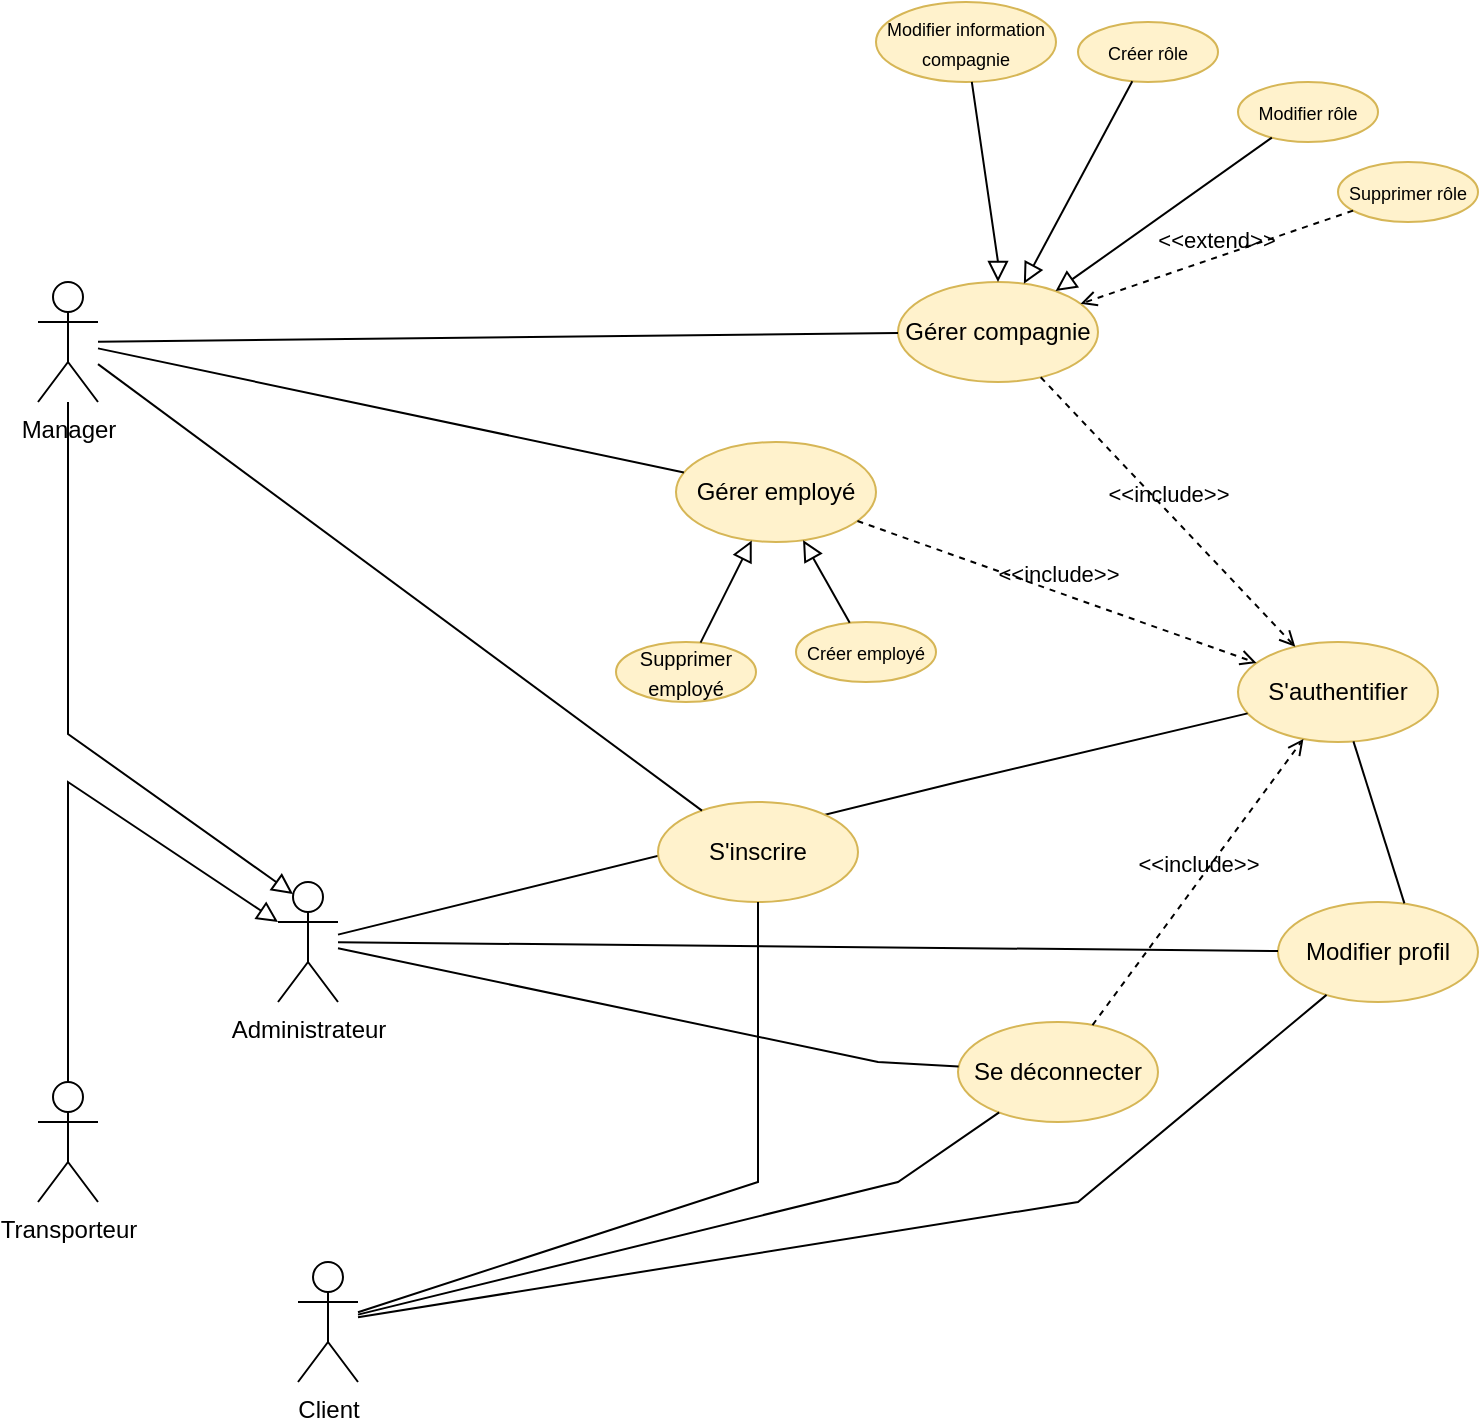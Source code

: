 <mxfile version="21.6.7" type="github">
  <diagram name="Page-1" id="OhFcPtTlOtvvqWhLXs4T">
    <mxGraphModel dx="830" dy="1768" grid="1" gridSize="10" guides="1" tooltips="1" connect="1" arrows="1" fold="1" page="1" pageScale="1" pageWidth="827" pageHeight="1169" math="0" shadow="0">
      <root>
        <mxCell id="0" />
        <mxCell id="1" parent="0" />
        <mxCell id="5n6yjhj8xIpn8MunAipn-1" value="Administrateur" style="shape=umlActor;verticalLabelPosition=bottom;verticalAlign=top;html=1;outlineConnect=0;" vertex="1" parent="1">
          <mxGeometry x="150" y="250" width="30" height="60" as="geometry" />
        </mxCell>
        <mxCell id="5n6yjhj8xIpn8MunAipn-4" value="Transporteur" style="shape=umlActor;verticalLabelPosition=bottom;verticalAlign=top;html=1;" vertex="1" parent="1">
          <mxGeometry x="30" y="350" width="30" height="60" as="geometry" />
        </mxCell>
        <mxCell id="5n6yjhj8xIpn8MunAipn-7" value="" style="endArrow=block;html=1;rounded=0;align=center;verticalAlign=bottom;endFill=0;labelBackgroundColor=none;endSize=8;exitX=0.5;exitY=0;exitDx=0;exitDy=0;exitPerimeter=0;" edge="1" parent="1" source="5n6yjhj8xIpn8MunAipn-4" target="5n6yjhj8xIpn8MunAipn-1">
          <mxGeometry relative="1" as="geometry">
            <mxPoint x="80" y="330" as="sourcePoint" />
            <mxPoint x="240" y="330" as="targetPoint" />
            <Array as="points">
              <mxPoint x="45" y="200" />
            </Array>
          </mxGeometry>
        </mxCell>
        <mxCell id="5n6yjhj8xIpn8MunAipn-8" value="" style="resizable=0;html=1;align=center;verticalAlign=top;labelBackgroundColor=none;" connectable="0" vertex="1" parent="5n6yjhj8xIpn8MunAipn-7">
          <mxGeometry relative="1" as="geometry" />
        </mxCell>
        <mxCell id="5n6yjhj8xIpn8MunAipn-10" value="Client" style="shape=umlActor;verticalLabelPosition=bottom;verticalAlign=top;html=1;" vertex="1" parent="1">
          <mxGeometry x="160" y="440" width="30" height="60" as="geometry" />
        </mxCell>
        <mxCell id="5n6yjhj8xIpn8MunAipn-11" value="S&#39;authentifier" style="ellipse;html=1;whiteSpace=wrap;fillColor=#fff2cc;strokeColor=#d6b656;" vertex="1" parent="1">
          <mxGeometry x="630" y="130" width="100" height="50" as="geometry" />
        </mxCell>
        <mxCell id="5n6yjhj8xIpn8MunAipn-12" value="Manager" style="shape=umlActor;verticalLabelPosition=bottom;verticalAlign=top;html=1;outlineConnect=0;" vertex="1" parent="1">
          <mxGeometry x="30" y="-50" width="30" height="60" as="geometry" />
        </mxCell>
        <mxCell id="5n6yjhj8xIpn8MunAipn-17" value="" style="endArrow=block;html=1;rounded=0;align=center;verticalAlign=bottom;endFill=0;labelBackgroundColor=none;endSize=8;entryX=0.25;entryY=0.1;entryDx=0;entryDy=0;entryPerimeter=0;" edge="1" parent="1" source="5n6yjhj8xIpn8MunAipn-12" target="5n6yjhj8xIpn8MunAipn-1">
          <mxGeometry relative="1" as="geometry">
            <mxPoint x="120" y="220" as="sourcePoint" />
            <mxPoint x="45" y="190" as="targetPoint" />
            <Array as="points">
              <mxPoint x="45" y="176" />
            </Array>
          </mxGeometry>
        </mxCell>
        <mxCell id="5n6yjhj8xIpn8MunAipn-18" value="" style="resizable=0;html=1;align=center;verticalAlign=top;labelBackgroundColor=none;" connectable="0" vertex="1" parent="5n6yjhj8xIpn8MunAipn-17">
          <mxGeometry relative="1" as="geometry" />
        </mxCell>
        <mxCell id="5n6yjhj8xIpn8MunAipn-19" value="" style="endArrow=none;startArrow=none;endFill=0;startFill=0;endSize=8;html=1;verticalAlign=bottom;labelBackgroundColor=none;strokeWidth=1;rounded=0;" edge="1" parent="1" source="5n6yjhj8xIpn8MunAipn-1" target="5n6yjhj8xIpn8MunAipn-11">
          <mxGeometry width="160" relative="1" as="geometry">
            <mxPoint x="120" y="220" as="sourcePoint" />
            <mxPoint x="280" y="220" as="targetPoint" />
            <Array as="points">
              <mxPoint x="490" y="200" />
            </Array>
          </mxGeometry>
        </mxCell>
        <mxCell id="5n6yjhj8xIpn8MunAipn-20" value="S&#39;inscrire" style="ellipse;html=1;whiteSpace=wrap;fillColor=#fff2cc;strokeColor=#d6b656;" vertex="1" parent="1">
          <mxGeometry x="340" y="210" width="100" height="50" as="geometry" />
        </mxCell>
        <mxCell id="5n6yjhj8xIpn8MunAipn-21" value="" style="endArrow=none;startArrow=none;endFill=0;startFill=0;endSize=8;html=1;verticalAlign=bottom;labelBackgroundColor=none;strokeWidth=1;rounded=0;" edge="1" parent="1" source="5n6yjhj8xIpn8MunAipn-12" target="5n6yjhj8xIpn8MunAipn-20">
          <mxGeometry width="160" relative="1" as="geometry">
            <mxPoint x="180" y="200" as="sourcePoint" />
            <mxPoint x="460" y="209" as="targetPoint" />
          </mxGeometry>
        </mxCell>
        <mxCell id="5n6yjhj8xIpn8MunAipn-22" value="" style="endArrow=none;startArrow=none;endFill=0;startFill=0;endSize=8;html=1;verticalAlign=bottom;labelBackgroundColor=none;strokeWidth=1;rounded=0;" edge="1" parent="1" source="5n6yjhj8xIpn8MunAipn-10" target="5n6yjhj8xIpn8MunAipn-20">
          <mxGeometry width="160" relative="1" as="geometry">
            <mxPoint x="190" y="210" as="sourcePoint" />
            <mxPoint x="470" y="219" as="targetPoint" />
            <Array as="points">
              <mxPoint x="390" y="400" />
            </Array>
          </mxGeometry>
        </mxCell>
        <mxCell id="5n6yjhj8xIpn8MunAipn-25" value="Se déconnecter" style="ellipse;html=1;whiteSpace=wrap;fillColor=#fff2cc;strokeColor=#d6b656;" vertex="1" parent="1">
          <mxGeometry x="490" y="320" width="100" height="50" as="geometry" />
        </mxCell>
        <mxCell id="5n6yjhj8xIpn8MunAipn-26" value="" style="endArrow=none;startArrow=none;endFill=0;startFill=0;endSize=8;html=1;verticalAlign=bottom;labelBackgroundColor=none;strokeWidth=1;rounded=0;" edge="1" parent="1" source="5n6yjhj8xIpn8MunAipn-10" target="5n6yjhj8xIpn8MunAipn-25">
          <mxGeometry width="160" relative="1" as="geometry">
            <mxPoint x="120" y="-191" as="sourcePoint" />
            <mxPoint x="392" y="-24" as="targetPoint" />
            <Array as="points">
              <mxPoint x="460" y="400" />
            </Array>
          </mxGeometry>
        </mxCell>
        <mxCell id="5n6yjhj8xIpn8MunAipn-27" value="&amp;lt;&amp;lt;include&amp;gt;&amp;gt;" style="html=1;verticalAlign=bottom;labelBackgroundColor=none;endArrow=open;endFill=0;dashed=1;rounded=0;" edge="1" parent="1" source="5n6yjhj8xIpn8MunAipn-25" target="5n6yjhj8xIpn8MunAipn-11">
          <mxGeometry width="160" relative="1" as="geometry">
            <mxPoint x="330" y="70" as="sourcePoint" />
            <mxPoint x="490" y="70" as="targetPoint" />
          </mxGeometry>
        </mxCell>
        <mxCell id="5n6yjhj8xIpn8MunAipn-28" value="" style="endArrow=none;startArrow=none;endFill=0;startFill=0;endSize=8;html=1;verticalAlign=bottom;labelBackgroundColor=none;strokeWidth=1;rounded=0;" edge="1" parent="1" source="5n6yjhj8xIpn8MunAipn-1" target="5n6yjhj8xIpn8MunAipn-25">
          <mxGeometry width="160" relative="1" as="geometry">
            <mxPoint x="70" y="-11" as="sourcePoint" />
            <mxPoint x="375" y="-40" as="targetPoint" />
            <Array as="points">
              <mxPoint x="450" y="340" />
            </Array>
          </mxGeometry>
        </mxCell>
        <mxCell id="5n6yjhj8xIpn8MunAipn-29" value="Gérer compagnie" style="ellipse;html=1;whiteSpace=wrap;fillColor=#fff2cc;strokeColor=#d6b656;" vertex="1" parent="1">
          <mxGeometry x="460" y="-50" width="100" height="50" as="geometry" />
        </mxCell>
        <mxCell id="5n6yjhj8xIpn8MunAipn-30" value="" style="endArrow=none;startArrow=none;endFill=0;startFill=0;endSize=8;html=1;verticalAlign=bottom;labelBackgroundColor=none;strokeWidth=1;rounded=0;" edge="1" parent="1" source="5n6yjhj8xIpn8MunAipn-12" target="5n6yjhj8xIpn8MunAipn-29">
          <mxGeometry width="160" relative="1" as="geometry">
            <mxPoint x="70" y="-13" as="sourcePoint" />
            <mxPoint x="344" y="-75" as="targetPoint" />
          </mxGeometry>
        </mxCell>
        <mxCell id="5n6yjhj8xIpn8MunAipn-31" value="&amp;lt;&amp;lt;include&amp;gt;&amp;gt;" style="html=1;verticalAlign=bottom;labelBackgroundColor=none;endArrow=open;endFill=0;dashed=1;rounded=0;" edge="1" parent="1" source="5n6yjhj8xIpn8MunAipn-29" target="5n6yjhj8xIpn8MunAipn-11">
          <mxGeometry width="160" relative="1" as="geometry">
            <mxPoint x="723" y="66" as="sourcePoint" />
            <mxPoint x="587" y="174" as="targetPoint" />
          </mxGeometry>
        </mxCell>
        <mxCell id="5n6yjhj8xIpn8MunAipn-32" value="&lt;font style=&quot;font-size: 9px;&quot;&gt;Modifier information compagnie&lt;/font&gt;" style="ellipse;html=1;whiteSpace=wrap;fillColor=#fff2cc;strokeColor=#d6b656;" vertex="1" parent="1">
          <mxGeometry x="449" y="-190" width="90" height="40" as="geometry" />
        </mxCell>
        <mxCell id="5n6yjhj8xIpn8MunAipn-33" value="" style="endArrow=block;html=1;rounded=0;align=center;verticalAlign=bottom;endFill=0;labelBackgroundColor=none;endSize=8;" edge="1" parent="1" source="5n6yjhj8xIpn8MunAipn-32" target="5n6yjhj8xIpn8MunAipn-29">
          <mxGeometry relative="1" as="geometry">
            <mxPoint x="55" y="360" as="sourcePoint" />
            <mxPoint x="150" y="210" as="targetPoint" />
            <Array as="points">
              <mxPoint x="510" y="-60" />
            </Array>
          </mxGeometry>
        </mxCell>
        <mxCell id="5n6yjhj8xIpn8MunAipn-34" value="" style="resizable=0;html=1;align=center;verticalAlign=top;labelBackgroundColor=none;" connectable="0" vertex="1" parent="5n6yjhj8xIpn8MunAipn-33">
          <mxGeometry relative="1" as="geometry" />
        </mxCell>
        <mxCell id="5n6yjhj8xIpn8MunAipn-36" value="Modifier profil" style="ellipse;html=1;whiteSpace=wrap;fillColor=#fff2cc;strokeColor=#d6b656;" vertex="1" parent="1">
          <mxGeometry x="650" y="260" width="100" height="50" as="geometry" />
        </mxCell>
        <mxCell id="5n6yjhj8xIpn8MunAipn-37" value="" style="endArrow=none;startArrow=none;endFill=0;startFill=0;endSize=8;html=1;verticalAlign=bottom;labelBackgroundColor=none;strokeWidth=1;rounded=0;" edge="1" parent="1" source="5n6yjhj8xIpn8MunAipn-1" target="5n6yjhj8xIpn8MunAipn-36">
          <mxGeometry width="160" relative="1" as="geometry">
            <mxPoint x="180" y="200" as="sourcePoint" />
            <mxPoint x="510" y="196" as="targetPoint" />
          </mxGeometry>
        </mxCell>
        <mxCell id="5n6yjhj8xIpn8MunAipn-38" value="" style="endArrow=none;startArrow=none;endFill=0;startFill=0;endSize=8;html=1;verticalAlign=bottom;labelBackgroundColor=none;strokeWidth=1;rounded=0;" edge="1" parent="1" source="5n6yjhj8xIpn8MunAipn-10" target="5n6yjhj8xIpn8MunAipn-36">
          <mxGeometry width="160" relative="1" as="geometry">
            <mxPoint x="120" y="-197" as="sourcePoint" />
            <mxPoint x="328" y="-154" as="targetPoint" />
            <Array as="points">
              <mxPoint x="550" y="410" />
            </Array>
          </mxGeometry>
        </mxCell>
        <mxCell id="5n6yjhj8xIpn8MunAipn-39" value="&lt;font style=&quot;font-size: 9px;&quot;&gt;Créer rôle&lt;/font&gt;" style="ellipse;html=1;whiteSpace=wrap;fillColor=#fff2cc;strokeColor=#d6b656;" vertex="1" parent="1">
          <mxGeometry x="550" y="-180" width="70" height="30" as="geometry" />
        </mxCell>
        <mxCell id="5n6yjhj8xIpn8MunAipn-40" value="" style="endArrow=block;html=1;rounded=0;align=center;verticalAlign=bottom;endFill=0;labelBackgroundColor=none;endSize=8;" edge="1" parent="1" source="5n6yjhj8xIpn8MunAipn-39" target="5n6yjhj8xIpn8MunAipn-29">
          <mxGeometry relative="1" as="geometry">
            <mxPoint x="383" y="-50" as="sourcePoint" />
            <mxPoint x="417" y="-4" as="targetPoint" />
            <Array as="points" />
          </mxGeometry>
        </mxCell>
        <mxCell id="5n6yjhj8xIpn8MunAipn-41" value="" style="resizable=0;html=1;align=center;verticalAlign=top;labelBackgroundColor=none;" connectable="0" vertex="1" parent="5n6yjhj8xIpn8MunAipn-40">
          <mxGeometry relative="1" as="geometry" />
        </mxCell>
        <mxCell id="5n6yjhj8xIpn8MunAipn-42" value="Gérer employé" style="ellipse;html=1;whiteSpace=wrap;fillColor=#fff2cc;strokeColor=#d6b656;" vertex="1" parent="1">
          <mxGeometry x="349" y="30" width="100" height="50" as="geometry" />
        </mxCell>
        <mxCell id="5n6yjhj8xIpn8MunAipn-43" value="" style="endArrow=none;startArrow=none;endFill=0;startFill=0;endSize=8;html=1;verticalAlign=bottom;labelBackgroundColor=none;strokeWidth=1;rounded=0;" edge="1" parent="1" source="5n6yjhj8xIpn8MunAipn-12" target="5n6yjhj8xIpn8MunAipn-42">
          <mxGeometry width="160" relative="1" as="geometry">
            <mxPoint x="70" y="-10" as="sourcePoint" />
            <mxPoint x="400" y="-6" as="targetPoint" />
          </mxGeometry>
        </mxCell>
        <mxCell id="5n6yjhj8xIpn8MunAipn-50" value="&amp;lt;&amp;lt;include&amp;gt;&amp;gt;" style="html=1;verticalAlign=bottom;labelBackgroundColor=none;endArrow=open;endFill=0;dashed=1;rounded=0;" edge="1" parent="1" source="5n6yjhj8xIpn8MunAipn-42" target="5n6yjhj8xIpn8MunAipn-11">
          <mxGeometry width="160" relative="1" as="geometry">
            <mxPoint x="477" y="16" as="sourcePoint" />
            <mxPoint x="603" y="114" as="targetPoint" />
          </mxGeometry>
        </mxCell>
        <mxCell id="5n6yjhj8xIpn8MunAipn-51" value="&lt;font style=&quot;font-size: 9px;&quot;&gt;Modifier rôle&lt;/font&gt;" style="ellipse;html=1;whiteSpace=wrap;fillColor=#fff2cc;strokeColor=#d6b656;" vertex="1" parent="1">
          <mxGeometry x="630" y="-150" width="70" height="30" as="geometry" />
        </mxCell>
        <mxCell id="5n6yjhj8xIpn8MunAipn-52" value="&lt;font style=&quot;font-size: 9px;&quot;&gt;Supprimer rôle&lt;/font&gt;" style="ellipse;html=1;whiteSpace=wrap;fillColor=#fff2cc;strokeColor=#d6b656;" vertex="1" parent="1">
          <mxGeometry x="680" y="-110" width="70" height="30" as="geometry" />
        </mxCell>
        <mxCell id="5n6yjhj8xIpn8MunAipn-53" value="" style="endArrow=block;html=1;rounded=0;align=center;verticalAlign=bottom;endFill=0;labelBackgroundColor=none;endSize=8;" edge="1" parent="1" source="5n6yjhj8xIpn8MunAipn-51" target="5n6yjhj8xIpn8MunAipn-29">
          <mxGeometry relative="1" as="geometry">
            <mxPoint x="463" y="-90" as="sourcePoint" />
            <mxPoint x="454" y="-30" as="targetPoint" />
            <Array as="points" />
          </mxGeometry>
        </mxCell>
        <mxCell id="5n6yjhj8xIpn8MunAipn-54" value="" style="resizable=0;html=1;align=center;verticalAlign=top;labelBackgroundColor=none;" connectable="0" vertex="1" parent="5n6yjhj8xIpn8MunAipn-53">
          <mxGeometry relative="1" as="geometry" />
        </mxCell>
        <mxCell id="5n6yjhj8xIpn8MunAipn-55" value="&amp;lt;&amp;lt;extend&amp;gt;&amp;gt;" style="html=1;verticalAlign=bottom;labelBackgroundColor=none;endArrow=open;endFill=0;dashed=1;rounded=0;" edge="1" parent="1" source="5n6yjhj8xIpn8MunAipn-52" target="5n6yjhj8xIpn8MunAipn-29">
          <mxGeometry width="160" relative="1" as="geometry">
            <mxPoint x="590" y="20" as="sourcePoint" />
            <mxPoint x="500" y="30" as="targetPoint" />
          </mxGeometry>
        </mxCell>
        <mxCell id="5n6yjhj8xIpn8MunAipn-59" value="&lt;font style=&quot;font-size: 9px;&quot;&gt;Créer employé&lt;/font&gt;" style="ellipse;html=1;whiteSpace=wrap;fillColor=#fff2cc;strokeColor=#d6b656;" vertex="1" parent="1">
          <mxGeometry x="409" y="120" width="70" height="30" as="geometry" />
        </mxCell>
        <mxCell id="5n6yjhj8xIpn8MunAipn-60" value="&lt;font size=&quot;1&quot;&gt;Supprimer employé&lt;/font&gt;" style="ellipse;html=1;whiteSpace=wrap;fillColor=#fff2cc;strokeColor=#d6b656;" vertex="1" parent="1">
          <mxGeometry x="319" y="130" width="70" height="30" as="geometry" />
        </mxCell>
        <mxCell id="5n6yjhj8xIpn8MunAipn-61" value="" style="endArrow=block;html=1;rounded=0;align=center;verticalAlign=bottom;endFill=0;labelBackgroundColor=none;endSize=8;" edge="1" parent="1" source="5n6yjhj8xIpn8MunAipn-60" target="5n6yjhj8xIpn8MunAipn-42">
          <mxGeometry relative="1" as="geometry">
            <mxPoint x="408" y="150" as="sourcePoint" />
            <mxPoint x="387" y="90" as="targetPoint" />
            <Array as="points" />
          </mxGeometry>
        </mxCell>
        <mxCell id="5n6yjhj8xIpn8MunAipn-62" value="" style="resizable=0;html=1;align=center;verticalAlign=top;labelBackgroundColor=none;" connectable="0" vertex="1" parent="5n6yjhj8xIpn8MunAipn-61">
          <mxGeometry relative="1" as="geometry" />
        </mxCell>
        <mxCell id="5n6yjhj8xIpn8MunAipn-63" value="" style="endArrow=block;html=1;rounded=0;align=center;verticalAlign=bottom;endFill=0;labelBackgroundColor=none;endSize=8;" edge="1" parent="1" source="5n6yjhj8xIpn8MunAipn-59" target="5n6yjhj8xIpn8MunAipn-42">
          <mxGeometry relative="1" as="geometry">
            <mxPoint x="408" y="150" as="sourcePoint" />
            <mxPoint x="387" y="90" as="targetPoint" />
            <Array as="points" />
          </mxGeometry>
        </mxCell>
        <mxCell id="5n6yjhj8xIpn8MunAipn-64" value="" style="resizable=0;html=1;align=center;verticalAlign=top;labelBackgroundColor=none;" connectable="0" vertex="1" parent="5n6yjhj8xIpn8MunAipn-63">
          <mxGeometry relative="1" as="geometry" />
        </mxCell>
        <mxCell id="5n6yjhj8xIpn8MunAipn-65" value="" style="endArrow=none;startArrow=none;endFill=0;startFill=0;endSize=8;html=1;verticalAlign=bottom;labelBackgroundColor=none;strokeWidth=1;rounded=0;exitX=0.632;exitY=0.014;exitDx=0;exitDy=0;exitPerimeter=0;" edge="1" parent="1" source="5n6yjhj8xIpn8MunAipn-36" target="5n6yjhj8xIpn8MunAipn-11">
          <mxGeometry width="160" relative="1" as="geometry">
            <mxPoint x="190" y="293" as="sourcePoint" />
            <mxPoint x="392" y="327" as="targetPoint" />
          </mxGeometry>
        </mxCell>
      </root>
    </mxGraphModel>
  </diagram>
</mxfile>
